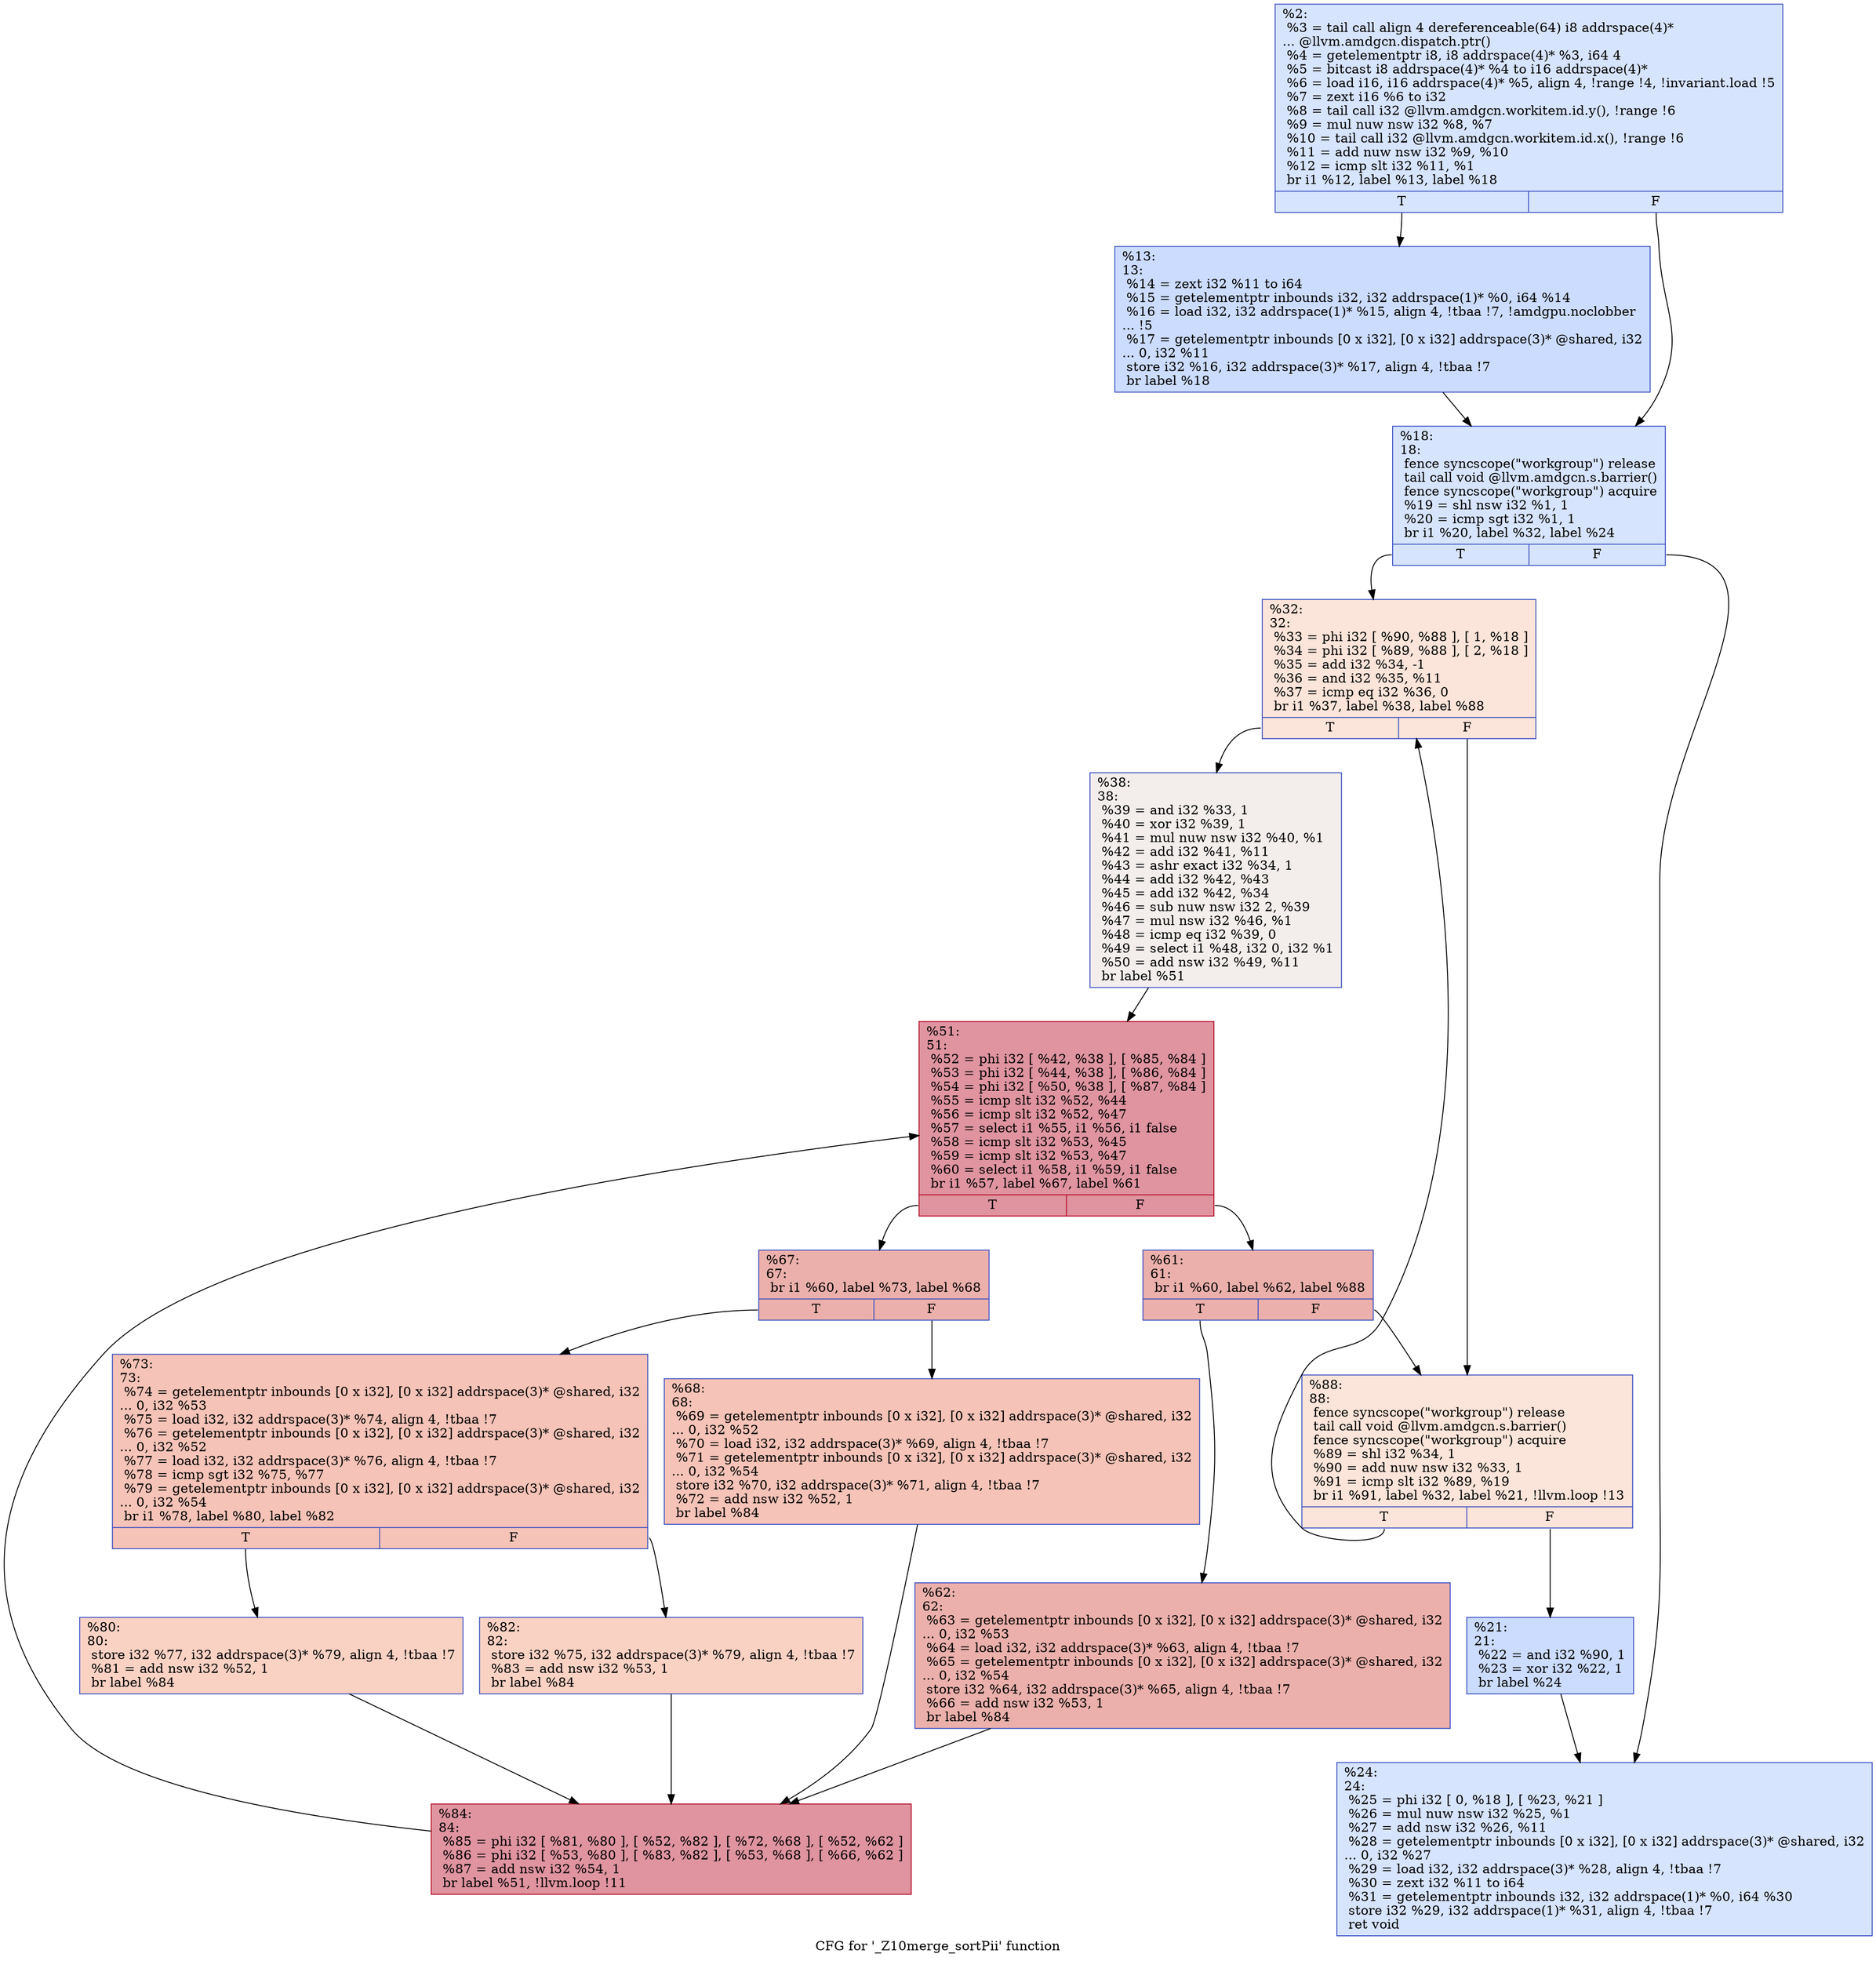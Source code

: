 digraph "CFG for '_Z10merge_sortPii' function" {
	label="CFG for '_Z10merge_sortPii' function";

	Node0x582c820 [shape=record,color="#3d50c3ff", style=filled, fillcolor="#a5c3fe70",label="{%2:\l  %3 = tail call align 4 dereferenceable(64) i8 addrspace(4)*\l... @llvm.amdgcn.dispatch.ptr()\l  %4 = getelementptr i8, i8 addrspace(4)* %3, i64 4\l  %5 = bitcast i8 addrspace(4)* %4 to i16 addrspace(4)*\l  %6 = load i16, i16 addrspace(4)* %5, align 4, !range !4, !invariant.load !5\l  %7 = zext i16 %6 to i32\l  %8 = tail call i32 @llvm.amdgcn.workitem.id.y(), !range !6\l  %9 = mul nuw nsw i32 %8, %7\l  %10 = tail call i32 @llvm.amdgcn.workitem.id.x(), !range !6\l  %11 = add nuw nsw i32 %9, %10\l  %12 = icmp slt i32 %11, %1\l  br i1 %12, label %13, label %18\l|{<s0>T|<s1>F}}"];
	Node0x582c820:s0 -> Node0x582ed30;
	Node0x582c820:s1 -> Node0x582edc0;
	Node0x582ed30 [shape=record,color="#3d50c3ff", style=filled, fillcolor="#8caffe70",label="{%13:\l13:                                               \l  %14 = zext i32 %11 to i64\l  %15 = getelementptr inbounds i32, i32 addrspace(1)* %0, i64 %14\l  %16 = load i32, i32 addrspace(1)* %15, align 4, !tbaa !7, !amdgpu.noclobber\l... !5\l  %17 = getelementptr inbounds [0 x i32], [0 x i32] addrspace(3)* @shared, i32\l... 0, i32 %11\l  store i32 %16, i32 addrspace(3)* %17, align 4, !tbaa !7\l  br label %18\l}"];
	Node0x582ed30 -> Node0x582edc0;
	Node0x582edc0 [shape=record,color="#3d50c3ff", style=filled, fillcolor="#a5c3fe70",label="{%18:\l18:                                               \l  fence syncscope(\"workgroup\") release\l  tail call void @llvm.amdgcn.s.barrier()\l  fence syncscope(\"workgroup\") acquire\l  %19 = shl nsw i32 %1, 1\l  %20 = icmp sgt i32 %1, 1\l  br i1 %20, label %32, label %24\l|{<s0>T|<s1>F}}"];
	Node0x582edc0:s0 -> Node0x58304c0;
	Node0x582edc0:s1 -> Node0x5830510;
	Node0x5830650 [shape=record,color="#3d50c3ff", style=filled, fillcolor="#8caffe70",label="{%21:\l21:                                               \l  %22 = and i32 %90, 1\l  %23 = xor i32 %22, 1\l  br label %24\l}"];
	Node0x5830650 -> Node0x5830510;
	Node0x5830510 [shape=record,color="#3d50c3ff", style=filled, fillcolor="#a5c3fe70",label="{%24:\l24:                                               \l  %25 = phi i32 [ 0, %18 ], [ %23, %21 ]\l  %26 = mul nuw nsw i32 %25, %1\l  %27 = add nsw i32 %26, %11\l  %28 = getelementptr inbounds [0 x i32], [0 x i32] addrspace(3)* @shared, i32\l... 0, i32 %27\l  %29 = load i32, i32 addrspace(3)* %28, align 4, !tbaa !7\l  %30 = zext i32 %11 to i64\l  %31 = getelementptr inbounds i32, i32 addrspace(1)* %0, i64 %30\l  store i32 %29, i32 addrspace(1)* %31, align 4, !tbaa !7\l  ret void\l}"];
	Node0x58304c0 [shape=record,color="#3d50c3ff", style=filled, fillcolor="#f5c1a970",label="{%32:\l32:                                               \l  %33 = phi i32 [ %90, %88 ], [ 1, %18 ]\l  %34 = phi i32 [ %89, %88 ], [ 2, %18 ]\l  %35 = add i32 %34, -1\l  %36 = and i32 %35, %11\l  %37 = icmp eq i32 %36, 0\l  br i1 %37, label %38, label %88\l|{<s0>T|<s1>F}}"];
	Node0x58304c0:s0 -> Node0x5831290;
	Node0x58304c0:s1 -> Node0x582f840;
	Node0x5831290 [shape=record,color="#3d50c3ff", style=filled, fillcolor="#e3d9d370",label="{%38:\l38:                                               \l  %39 = and i32 %33, 1\l  %40 = xor i32 %39, 1\l  %41 = mul nuw nsw i32 %40, %1\l  %42 = add i32 %41, %11\l  %43 = ashr exact i32 %34, 1\l  %44 = add i32 %42, %43\l  %45 = add i32 %42, %34\l  %46 = sub nuw nsw i32 2, %39\l  %47 = mul nsw i32 %46, %1\l  %48 = icmp eq i32 %39, 0\l  %49 = select i1 %48, i32 0, i32 %1\l  %50 = add nsw i32 %49, %11\l  br label %51\l}"];
	Node0x5831290 -> Node0x5831ab0;
	Node0x5831ab0 [shape=record,color="#b70d28ff", style=filled, fillcolor="#b70d2870",label="{%51:\l51:                                               \l  %52 = phi i32 [ %42, %38 ], [ %85, %84 ]\l  %53 = phi i32 [ %44, %38 ], [ %86, %84 ]\l  %54 = phi i32 [ %50, %38 ], [ %87, %84 ]\l  %55 = icmp slt i32 %52, %44\l  %56 = icmp slt i32 %52, %47\l  %57 = select i1 %55, i1 %56, i1 false\l  %58 = icmp slt i32 %53, %45\l  %59 = icmp slt i32 %53, %47\l  %60 = select i1 %58, i1 %59, i1 false\l  br i1 %57, label %67, label %61\l|{<s0>T|<s1>F}}"];
	Node0x5831ab0:s0 -> Node0x58322f0;
	Node0x5831ab0:s1 -> Node0x5832380;
	Node0x5832380 [shape=record,color="#3d50c3ff", style=filled, fillcolor="#d24b4070",label="{%61:\l61:                                               \l  br i1 %60, label %62, label %88\l|{<s0>T|<s1>F}}"];
	Node0x5832380:s0 -> Node0x58324c0;
	Node0x5832380:s1 -> Node0x582f840;
	Node0x58324c0 [shape=record,color="#3d50c3ff", style=filled, fillcolor="#d24b4070",label="{%62:\l62:                                               \l  %63 = getelementptr inbounds [0 x i32], [0 x i32] addrspace(3)* @shared, i32\l... 0, i32 %53\l  %64 = load i32, i32 addrspace(3)* %63, align 4, !tbaa !7\l  %65 = getelementptr inbounds [0 x i32], [0 x i32] addrspace(3)* @shared, i32\l... 0, i32 %54\l  store i32 %64, i32 addrspace(3)* %65, align 4, !tbaa !7\l  %66 = add nsw i32 %53, 1\l  br label %84\l}"];
	Node0x58324c0 -> Node0x5831ba0;
	Node0x58322f0 [shape=record,color="#3d50c3ff", style=filled, fillcolor="#d24b4070",label="{%67:\l67:                                               \l  br i1 %60, label %73, label %68\l|{<s0>T|<s1>F}}"];
	Node0x58322f0:s0 -> Node0x5832ba0;
	Node0x58322f0:s1 -> Node0x5832bf0;
	Node0x5832bf0 [shape=record,color="#3d50c3ff", style=filled, fillcolor="#e8765c70",label="{%68:\l68:                                               \l  %69 = getelementptr inbounds [0 x i32], [0 x i32] addrspace(3)* @shared, i32\l... 0, i32 %52\l  %70 = load i32, i32 addrspace(3)* %69, align 4, !tbaa !7\l  %71 = getelementptr inbounds [0 x i32], [0 x i32] addrspace(3)* @shared, i32\l... 0, i32 %54\l  store i32 %70, i32 addrspace(3)* %71, align 4, !tbaa !7\l  %72 = add nsw i32 %52, 1\l  br label %84\l}"];
	Node0x5832bf0 -> Node0x5831ba0;
	Node0x5832ba0 [shape=record,color="#3d50c3ff", style=filled, fillcolor="#e8765c70",label="{%73:\l73:                                               \l  %74 = getelementptr inbounds [0 x i32], [0 x i32] addrspace(3)* @shared, i32\l... 0, i32 %53\l  %75 = load i32, i32 addrspace(3)* %74, align 4, !tbaa !7\l  %76 = getelementptr inbounds [0 x i32], [0 x i32] addrspace(3)* @shared, i32\l... 0, i32 %52\l  %77 = load i32, i32 addrspace(3)* %76, align 4, !tbaa !7\l  %78 = icmp sgt i32 %75, %77\l  %79 = getelementptr inbounds [0 x i32], [0 x i32] addrspace(3)* @shared, i32\l... 0, i32 %54\l  br i1 %78, label %80, label %82\l|{<s0>T|<s1>F}}"];
	Node0x5832ba0:s0 -> Node0x5833420;
	Node0x5832ba0:s1 -> Node0x5833470;
	Node0x5833420 [shape=record,color="#3d50c3ff", style=filled, fillcolor="#f4987a70",label="{%80:\l80:                                               \l  store i32 %77, i32 addrspace(3)* %79, align 4, !tbaa !7\l  %81 = add nsw i32 %52, 1\l  br label %84\l}"];
	Node0x5833420 -> Node0x5831ba0;
	Node0x5833470 [shape=record,color="#3d50c3ff", style=filled, fillcolor="#f4987a70",label="{%82:\l82:                                               \l  store i32 %75, i32 addrspace(3)* %79, align 4, !tbaa !7\l  %83 = add nsw i32 %53, 1\l  br label %84\l}"];
	Node0x5833470 -> Node0x5831ba0;
	Node0x5831ba0 [shape=record,color="#b70d28ff", style=filled, fillcolor="#b70d2870",label="{%84:\l84:                                               \l  %85 = phi i32 [ %81, %80 ], [ %52, %82 ], [ %72, %68 ], [ %52, %62 ]\l  %86 = phi i32 [ %53, %80 ], [ %83, %82 ], [ %53, %68 ], [ %66, %62 ]\l  %87 = add nsw i32 %54, 1\l  br label %51, !llvm.loop !11\l}"];
	Node0x5831ba0 -> Node0x5831ab0;
	Node0x582f840 [shape=record,color="#3d50c3ff", style=filled, fillcolor="#f5c1a970",label="{%88:\l88:                                               \l  fence syncscope(\"workgroup\") release\l  tail call void @llvm.amdgcn.s.barrier()\l  fence syncscope(\"workgroup\") acquire\l  %89 = shl i32 %34, 1\l  %90 = add nuw nsw i32 %33, 1\l  %91 = icmp slt i32 %89, %19\l  br i1 %91, label %32, label %21, !llvm.loop !13\l|{<s0>T|<s1>F}}"];
	Node0x582f840:s0 -> Node0x58304c0;
	Node0x582f840:s1 -> Node0x5830650;
}
